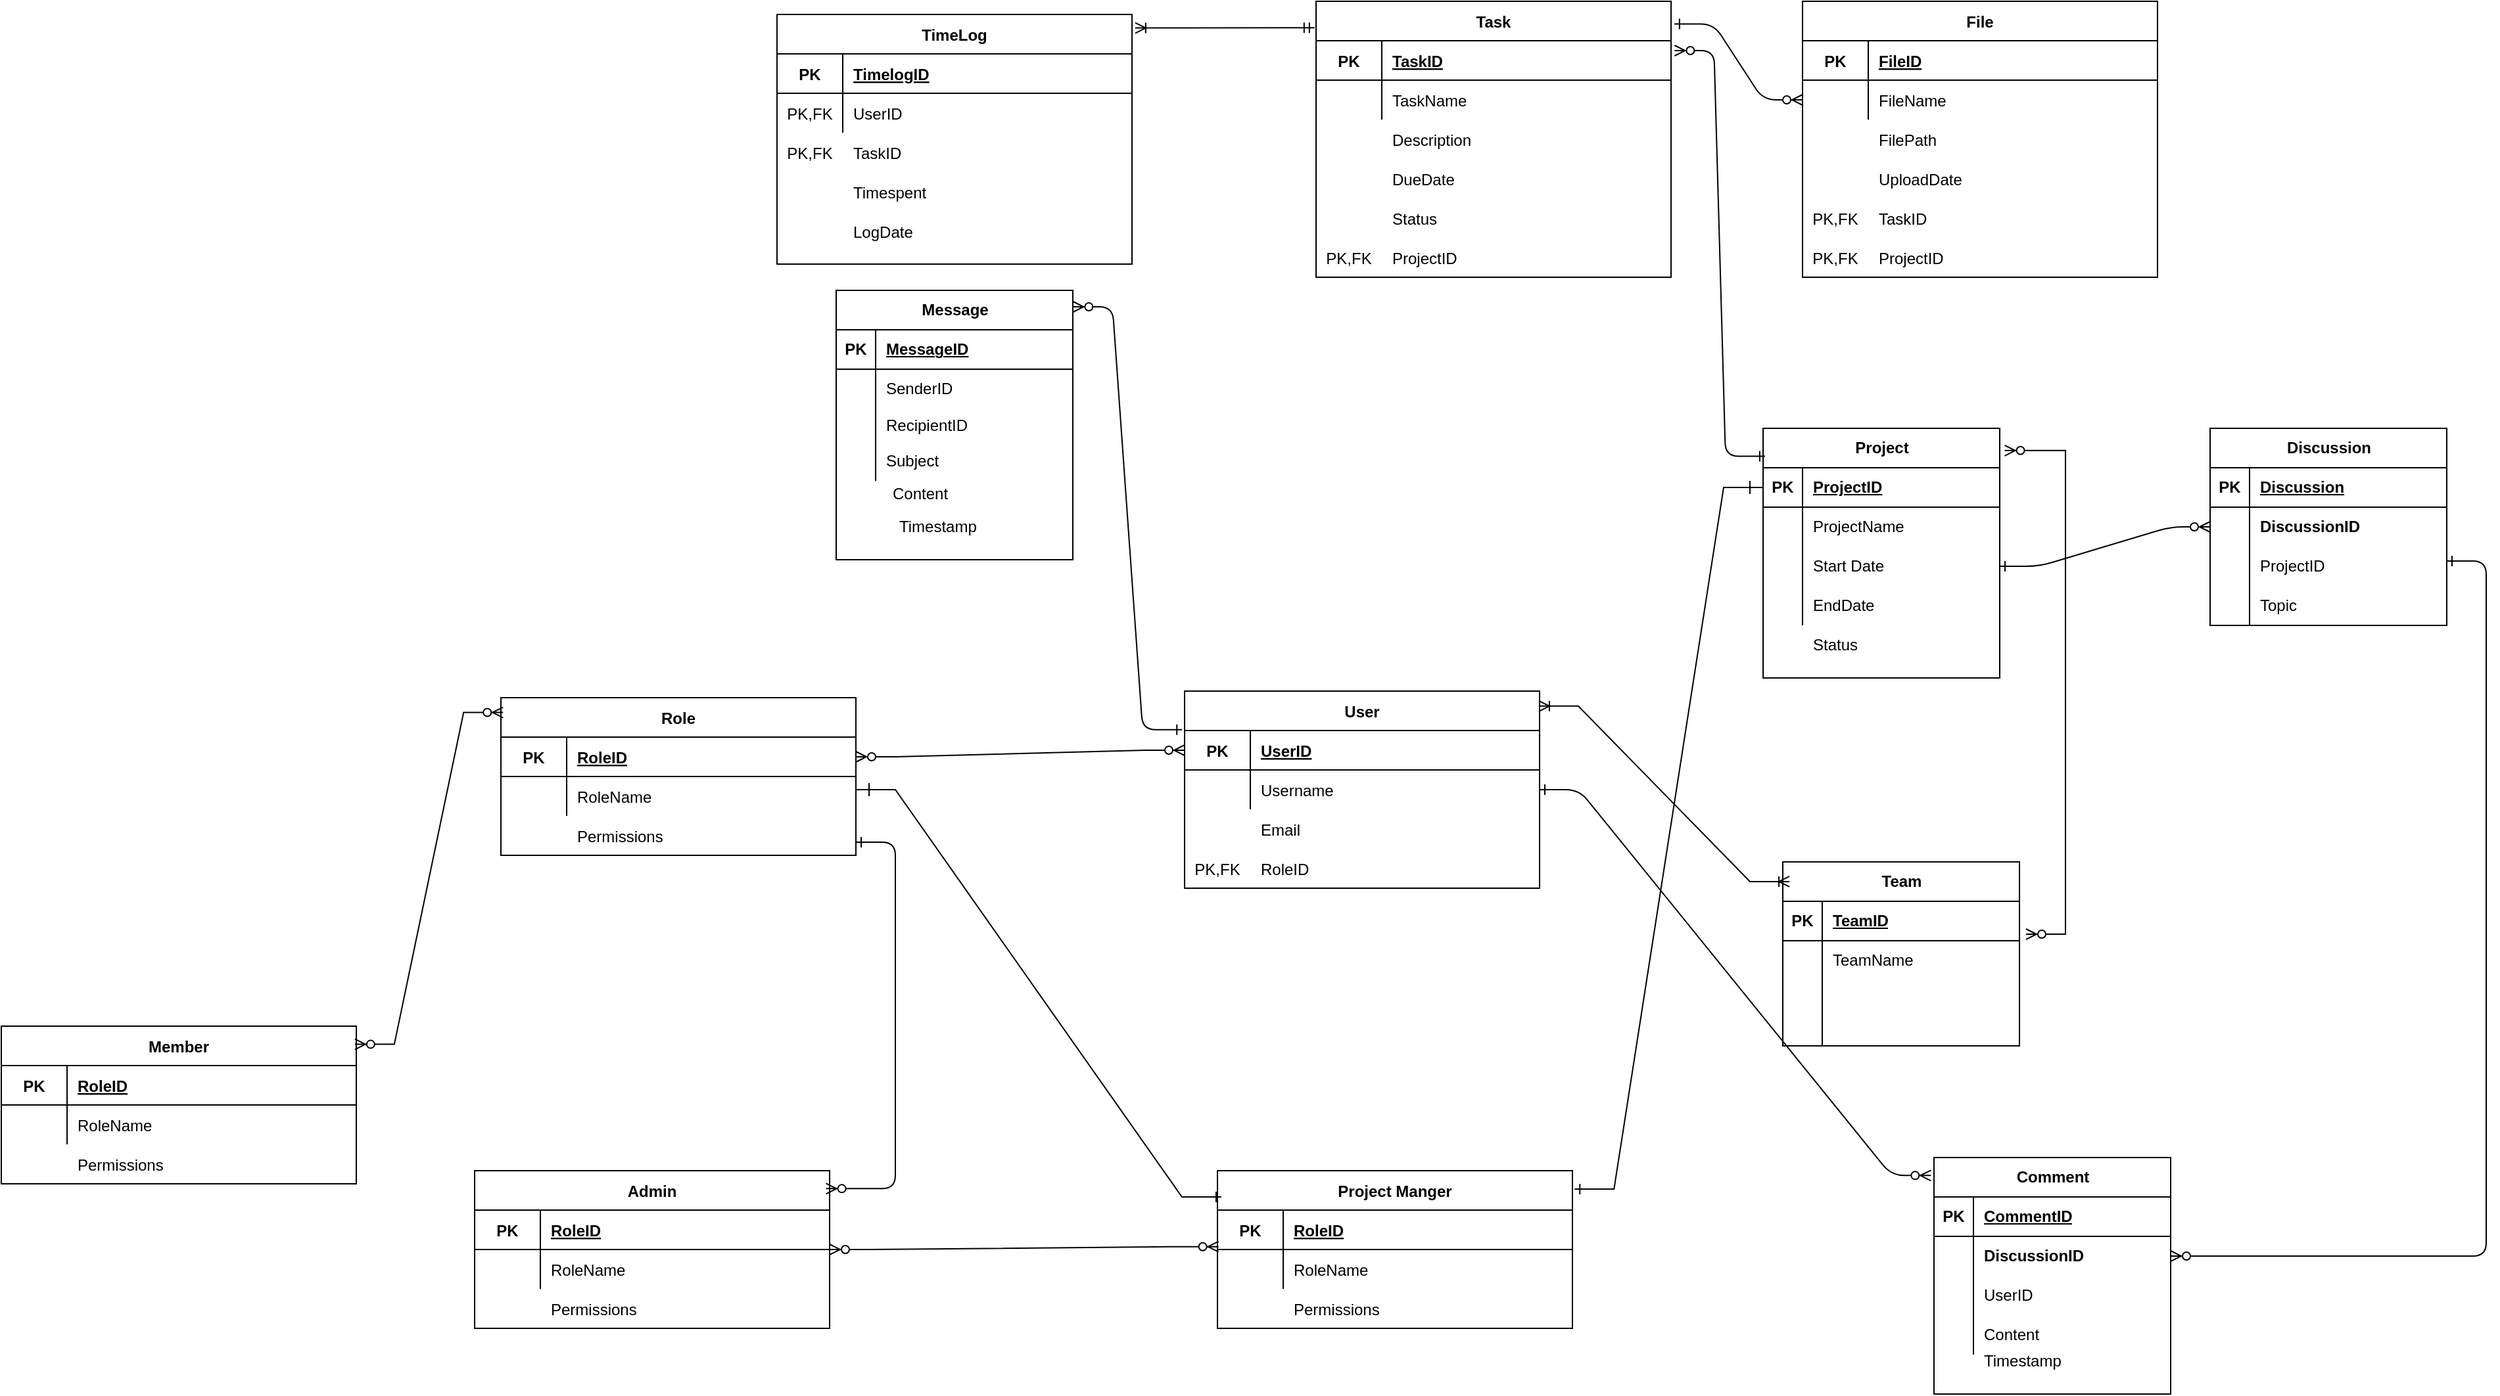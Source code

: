 <mxfile version="24.7.8">
  <diagram id="R2lEEEUBdFMjLlhIrx00" name="Page-1">
    <mxGraphModel dx="3168" dy="1393" grid="1" gridSize="10" guides="1" tooltips="1" connect="1" arrows="1" fold="1" page="1" pageScale="1" pageWidth="850" pageHeight="1100" math="0" shadow="0" extFonts="Permanent Marker^https://fonts.googleapis.com/css?family=Permanent+Marker">
      <root>
        <mxCell id="0" />
        <mxCell id="1" parent="0" />
        <mxCell id="C-vyLk0tnHw3VtMMgP7b-12" value="" style="edgeStyle=entityRelationEdgeStyle;endArrow=ERzeroToMany;startArrow=ERone;endFill=1;startFill=0;exitX=1.009;exitY=0.082;exitDx=0;exitDy=0;exitPerimeter=0;entryX=0;entryY=0.5;entryDx=0;entryDy=0;" parent="1" source="DZByLzy5KH8xNCE8b5nY-101" target="DZByLzy5KH8xNCE8b5nY-124" edge="1">
          <mxGeometry width="100" height="100" relative="1" as="geometry">
            <mxPoint x="660" y="75" as="sourcePoint" />
            <mxPoint x="760" y="105" as="targetPoint" />
          </mxGeometry>
        </mxCell>
        <mxCell id="C-vyLk0tnHw3VtMMgP7b-23" value="TimeLog" style="shape=table;startSize=30;container=1;collapsible=1;childLayout=tableLayout;fixedRows=1;rowLines=0;fontStyle=1;align=center;resizeLast=1;" parent="1" vertex="1">
          <mxGeometry y="30" width="270" height="190" as="geometry" />
        </mxCell>
        <mxCell id="C-vyLk0tnHw3VtMMgP7b-24" value="" style="shape=partialRectangle;collapsible=0;dropTarget=0;pointerEvents=0;fillColor=none;points=[[0,0.5],[1,0.5]];portConstraint=eastwest;top=0;left=0;right=0;bottom=1;" parent="C-vyLk0tnHw3VtMMgP7b-23" vertex="1">
          <mxGeometry y="30" width="270" height="30" as="geometry" />
        </mxCell>
        <mxCell id="C-vyLk0tnHw3VtMMgP7b-25" value="PK" style="shape=partialRectangle;overflow=hidden;connectable=0;fillColor=none;top=0;left=0;bottom=0;right=0;fontStyle=1;" parent="C-vyLk0tnHw3VtMMgP7b-24" vertex="1">
          <mxGeometry width="50" height="30" as="geometry">
            <mxRectangle width="50" height="30" as="alternateBounds" />
          </mxGeometry>
        </mxCell>
        <mxCell id="C-vyLk0tnHw3VtMMgP7b-26" value="TimelogID" style="shape=partialRectangle;overflow=hidden;connectable=0;fillColor=none;top=0;left=0;bottom=0;right=0;align=left;spacingLeft=6;fontStyle=5;" parent="C-vyLk0tnHw3VtMMgP7b-24" vertex="1">
          <mxGeometry x="50" width="220" height="30" as="geometry">
            <mxRectangle width="220" height="30" as="alternateBounds" />
          </mxGeometry>
        </mxCell>
        <mxCell id="C-vyLk0tnHw3VtMMgP7b-27" value="" style="shape=partialRectangle;collapsible=0;dropTarget=0;pointerEvents=0;fillColor=none;points=[[0,0.5],[1,0.5]];portConstraint=eastwest;top=0;left=0;right=0;bottom=0;" parent="C-vyLk0tnHw3VtMMgP7b-23" vertex="1">
          <mxGeometry y="60" width="270" height="30" as="geometry" />
        </mxCell>
        <mxCell id="C-vyLk0tnHw3VtMMgP7b-28" value="PK,FK" style="shape=partialRectangle;overflow=hidden;connectable=0;fillColor=none;top=0;left=0;bottom=0;right=0;" parent="C-vyLk0tnHw3VtMMgP7b-27" vertex="1">
          <mxGeometry width="50" height="30" as="geometry">
            <mxRectangle width="50" height="30" as="alternateBounds" />
          </mxGeometry>
        </mxCell>
        <mxCell id="C-vyLk0tnHw3VtMMgP7b-29" value="UserID" style="shape=partialRectangle;overflow=hidden;connectable=0;fillColor=none;top=0;left=0;bottom=0;right=0;align=left;spacingLeft=6;" parent="C-vyLk0tnHw3VtMMgP7b-27" vertex="1">
          <mxGeometry x="50" width="220" height="30" as="geometry">
            <mxRectangle width="220" height="30" as="alternateBounds" />
          </mxGeometry>
        </mxCell>
        <mxCell id="DZByLzy5KH8xNCE8b5nY-29" value="Project" style="shape=table;startSize=30;container=1;collapsible=1;childLayout=tableLayout;fixedRows=1;rowLines=0;fontStyle=1;align=center;resizeLast=1;html=1;" vertex="1" parent="1">
          <mxGeometry x="750" y="345" width="180" height="190" as="geometry" />
        </mxCell>
        <mxCell id="DZByLzy5KH8xNCE8b5nY-30" value="" style="shape=tableRow;horizontal=0;startSize=0;swimlaneHead=0;swimlaneBody=0;fillColor=none;collapsible=0;dropTarget=0;points=[[0,0.5],[1,0.5]];portConstraint=eastwest;top=0;left=0;right=0;bottom=1;" vertex="1" parent="DZByLzy5KH8xNCE8b5nY-29">
          <mxGeometry y="30" width="180" height="30" as="geometry" />
        </mxCell>
        <mxCell id="DZByLzy5KH8xNCE8b5nY-31" value="PK" style="shape=partialRectangle;connectable=0;fillColor=none;top=0;left=0;bottom=0;right=0;fontStyle=1;overflow=hidden;whiteSpace=wrap;html=1;" vertex="1" parent="DZByLzy5KH8xNCE8b5nY-30">
          <mxGeometry width="30" height="30" as="geometry">
            <mxRectangle width="30" height="30" as="alternateBounds" />
          </mxGeometry>
        </mxCell>
        <mxCell id="DZByLzy5KH8xNCE8b5nY-32" value="ProjectID" style="shape=partialRectangle;connectable=0;fillColor=none;top=0;left=0;bottom=0;right=0;align=left;spacingLeft=6;fontStyle=5;overflow=hidden;whiteSpace=wrap;html=1;" vertex="1" parent="DZByLzy5KH8xNCE8b5nY-30">
          <mxGeometry x="30" width="150" height="30" as="geometry">
            <mxRectangle width="150" height="30" as="alternateBounds" />
          </mxGeometry>
        </mxCell>
        <mxCell id="DZByLzy5KH8xNCE8b5nY-33" value="" style="shape=tableRow;horizontal=0;startSize=0;swimlaneHead=0;swimlaneBody=0;fillColor=none;collapsible=0;dropTarget=0;points=[[0,0.5],[1,0.5]];portConstraint=eastwest;top=0;left=0;right=0;bottom=0;" vertex="1" parent="DZByLzy5KH8xNCE8b5nY-29">
          <mxGeometry y="60" width="180" height="30" as="geometry" />
        </mxCell>
        <mxCell id="DZByLzy5KH8xNCE8b5nY-34" value="" style="shape=partialRectangle;connectable=0;fillColor=none;top=0;left=0;bottom=0;right=0;editable=1;overflow=hidden;whiteSpace=wrap;html=1;" vertex="1" parent="DZByLzy5KH8xNCE8b5nY-33">
          <mxGeometry width="30" height="30" as="geometry">
            <mxRectangle width="30" height="30" as="alternateBounds" />
          </mxGeometry>
        </mxCell>
        <mxCell id="DZByLzy5KH8xNCE8b5nY-35" value="ProjectName" style="shape=partialRectangle;connectable=0;fillColor=none;top=0;left=0;bottom=0;right=0;align=left;spacingLeft=6;overflow=hidden;whiteSpace=wrap;html=1;" vertex="1" parent="DZByLzy5KH8xNCE8b5nY-33">
          <mxGeometry x="30" width="150" height="30" as="geometry">
            <mxRectangle width="150" height="30" as="alternateBounds" />
          </mxGeometry>
        </mxCell>
        <mxCell id="DZByLzy5KH8xNCE8b5nY-36" value="" style="shape=tableRow;horizontal=0;startSize=0;swimlaneHead=0;swimlaneBody=0;fillColor=none;collapsible=0;dropTarget=0;points=[[0,0.5],[1,0.5]];portConstraint=eastwest;top=0;left=0;right=0;bottom=0;" vertex="1" parent="DZByLzy5KH8xNCE8b5nY-29">
          <mxGeometry y="90" width="180" height="30" as="geometry" />
        </mxCell>
        <mxCell id="DZByLzy5KH8xNCE8b5nY-37" value="" style="shape=partialRectangle;connectable=0;fillColor=none;top=0;left=0;bottom=0;right=0;editable=1;overflow=hidden;whiteSpace=wrap;html=1;" vertex="1" parent="DZByLzy5KH8xNCE8b5nY-36">
          <mxGeometry width="30" height="30" as="geometry">
            <mxRectangle width="30" height="30" as="alternateBounds" />
          </mxGeometry>
        </mxCell>
        <mxCell id="DZByLzy5KH8xNCE8b5nY-38" value="Start Date" style="shape=partialRectangle;connectable=0;fillColor=none;top=0;left=0;bottom=0;right=0;align=left;spacingLeft=6;overflow=hidden;whiteSpace=wrap;html=1;" vertex="1" parent="DZByLzy5KH8xNCE8b5nY-36">
          <mxGeometry x="30" width="150" height="30" as="geometry">
            <mxRectangle width="150" height="30" as="alternateBounds" />
          </mxGeometry>
        </mxCell>
        <mxCell id="DZByLzy5KH8xNCE8b5nY-39" value="" style="shape=tableRow;horizontal=0;startSize=0;swimlaneHead=0;swimlaneBody=0;fillColor=none;collapsible=0;dropTarget=0;points=[[0,0.5],[1,0.5]];portConstraint=eastwest;top=0;left=0;right=0;bottom=0;" vertex="1" parent="DZByLzy5KH8xNCE8b5nY-29">
          <mxGeometry y="120" width="180" height="30" as="geometry" />
        </mxCell>
        <mxCell id="DZByLzy5KH8xNCE8b5nY-40" value="" style="shape=partialRectangle;connectable=0;fillColor=none;top=0;left=0;bottom=0;right=0;editable=1;overflow=hidden;whiteSpace=wrap;html=1;" vertex="1" parent="DZByLzy5KH8xNCE8b5nY-39">
          <mxGeometry width="30" height="30" as="geometry">
            <mxRectangle width="30" height="30" as="alternateBounds" />
          </mxGeometry>
        </mxCell>
        <mxCell id="DZByLzy5KH8xNCE8b5nY-41" value="EndDate" style="shape=partialRectangle;connectable=0;fillColor=none;top=0;left=0;bottom=0;right=0;align=left;spacingLeft=6;overflow=hidden;whiteSpace=wrap;html=1;" vertex="1" parent="DZByLzy5KH8xNCE8b5nY-39">
          <mxGeometry x="30" width="150" height="30" as="geometry">
            <mxRectangle width="150" height="30" as="alternateBounds" />
          </mxGeometry>
        </mxCell>
        <mxCell id="DZByLzy5KH8xNCE8b5nY-42" value="Discussion" style="shape=table;startSize=30;container=1;collapsible=1;childLayout=tableLayout;fixedRows=1;rowLines=0;fontStyle=1;align=center;resizeLast=1;html=1;" vertex="1" parent="1">
          <mxGeometry x="1090" y="345" width="180" height="150" as="geometry" />
        </mxCell>
        <mxCell id="DZByLzy5KH8xNCE8b5nY-43" value="" style="shape=tableRow;horizontal=0;startSize=0;swimlaneHead=0;swimlaneBody=0;fillColor=none;collapsible=0;dropTarget=0;points=[[0,0.5],[1,0.5]];portConstraint=eastwest;top=0;left=0;right=0;bottom=1;" vertex="1" parent="DZByLzy5KH8xNCE8b5nY-42">
          <mxGeometry y="30" width="180" height="30" as="geometry" />
        </mxCell>
        <mxCell id="DZByLzy5KH8xNCE8b5nY-44" value="PK" style="shape=partialRectangle;connectable=0;fillColor=none;top=0;left=0;bottom=0;right=0;fontStyle=1;overflow=hidden;whiteSpace=wrap;html=1;" vertex="1" parent="DZByLzy5KH8xNCE8b5nY-43">
          <mxGeometry width="30" height="30" as="geometry">
            <mxRectangle width="30" height="30" as="alternateBounds" />
          </mxGeometry>
        </mxCell>
        <mxCell id="DZByLzy5KH8xNCE8b5nY-45" value="&lt;span style=&quot;text-align: center; text-wrap: nowrap;&quot;&gt;Discussion&lt;/span&gt;" style="shape=partialRectangle;connectable=0;fillColor=none;top=0;left=0;bottom=0;right=0;align=left;spacingLeft=6;fontStyle=5;overflow=hidden;whiteSpace=wrap;html=1;" vertex="1" parent="DZByLzy5KH8xNCE8b5nY-43">
          <mxGeometry x="30" width="150" height="30" as="geometry">
            <mxRectangle width="150" height="30" as="alternateBounds" />
          </mxGeometry>
        </mxCell>
        <mxCell id="DZByLzy5KH8xNCE8b5nY-46" value="" style="shape=tableRow;horizontal=0;startSize=0;swimlaneHead=0;swimlaneBody=0;fillColor=none;collapsible=0;dropTarget=0;points=[[0,0.5],[1,0.5]];portConstraint=eastwest;top=0;left=0;right=0;bottom=0;" vertex="1" parent="DZByLzy5KH8xNCE8b5nY-42">
          <mxGeometry y="60" width="180" height="30" as="geometry" />
        </mxCell>
        <mxCell id="DZByLzy5KH8xNCE8b5nY-47" value="" style="shape=partialRectangle;connectable=0;fillColor=none;top=0;left=0;bottom=0;right=0;editable=1;overflow=hidden;whiteSpace=wrap;html=1;" vertex="1" parent="DZByLzy5KH8xNCE8b5nY-46">
          <mxGeometry width="30" height="30" as="geometry">
            <mxRectangle width="30" height="30" as="alternateBounds" />
          </mxGeometry>
        </mxCell>
        <mxCell id="DZByLzy5KH8xNCE8b5nY-48" value="&lt;span style=&quot;font-weight: 700; text-align: center; text-wrap: nowrap;&quot;&gt;DiscussionID&lt;/span&gt;" style="shape=partialRectangle;connectable=0;fillColor=none;top=0;left=0;bottom=0;right=0;align=left;spacingLeft=6;overflow=hidden;whiteSpace=wrap;html=1;" vertex="1" parent="DZByLzy5KH8xNCE8b5nY-46">
          <mxGeometry x="30" width="150" height="30" as="geometry">
            <mxRectangle width="150" height="30" as="alternateBounds" />
          </mxGeometry>
        </mxCell>
        <mxCell id="DZByLzy5KH8xNCE8b5nY-49" value="" style="shape=tableRow;horizontal=0;startSize=0;swimlaneHead=0;swimlaneBody=0;fillColor=none;collapsible=0;dropTarget=0;points=[[0,0.5],[1,0.5]];portConstraint=eastwest;top=0;left=0;right=0;bottom=0;" vertex="1" parent="DZByLzy5KH8xNCE8b5nY-42">
          <mxGeometry y="90" width="180" height="30" as="geometry" />
        </mxCell>
        <mxCell id="DZByLzy5KH8xNCE8b5nY-50" value="" style="shape=partialRectangle;connectable=0;fillColor=none;top=0;left=0;bottom=0;right=0;editable=1;overflow=hidden;whiteSpace=wrap;html=1;" vertex="1" parent="DZByLzy5KH8xNCE8b5nY-49">
          <mxGeometry width="30" height="30" as="geometry">
            <mxRectangle width="30" height="30" as="alternateBounds" />
          </mxGeometry>
        </mxCell>
        <mxCell id="DZByLzy5KH8xNCE8b5nY-51" value="ProjectID" style="shape=partialRectangle;connectable=0;fillColor=none;top=0;left=0;bottom=0;right=0;align=left;spacingLeft=6;overflow=hidden;whiteSpace=wrap;html=1;" vertex="1" parent="DZByLzy5KH8xNCE8b5nY-49">
          <mxGeometry x="30" width="150" height="30" as="geometry">
            <mxRectangle width="150" height="30" as="alternateBounds" />
          </mxGeometry>
        </mxCell>
        <mxCell id="DZByLzy5KH8xNCE8b5nY-52" value="" style="shape=tableRow;horizontal=0;startSize=0;swimlaneHead=0;swimlaneBody=0;fillColor=none;collapsible=0;dropTarget=0;points=[[0,0.5],[1,0.5]];portConstraint=eastwest;top=0;left=0;right=0;bottom=0;" vertex="1" parent="DZByLzy5KH8xNCE8b5nY-42">
          <mxGeometry y="120" width="180" height="30" as="geometry" />
        </mxCell>
        <mxCell id="DZByLzy5KH8xNCE8b5nY-53" value="" style="shape=partialRectangle;connectable=0;fillColor=none;top=0;left=0;bottom=0;right=0;editable=1;overflow=hidden;whiteSpace=wrap;html=1;" vertex="1" parent="DZByLzy5KH8xNCE8b5nY-52">
          <mxGeometry width="30" height="30" as="geometry">
            <mxRectangle width="30" height="30" as="alternateBounds" />
          </mxGeometry>
        </mxCell>
        <mxCell id="DZByLzy5KH8xNCE8b5nY-54" value="Topic" style="shape=partialRectangle;connectable=0;fillColor=none;top=0;left=0;bottom=0;right=0;align=left;spacingLeft=6;overflow=hidden;whiteSpace=wrap;html=1;" vertex="1" parent="DZByLzy5KH8xNCE8b5nY-52">
          <mxGeometry x="30" width="150" height="30" as="geometry">
            <mxRectangle width="150" height="30" as="alternateBounds" />
          </mxGeometry>
        </mxCell>
        <mxCell id="DZByLzy5KH8xNCE8b5nY-55" value="Comment" style="shape=table;startSize=30;container=1;collapsible=1;childLayout=tableLayout;fixedRows=1;rowLines=0;fontStyle=1;align=center;resizeLast=1;html=1;" vertex="1" parent="1">
          <mxGeometry x="880" y="900" width="180" height="180" as="geometry" />
        </mxCell>
        <mxCell id="DZByLzy5KH8xNCE8b5nY-56" value="" style="shape=tableRow;horizontal=0;startSize=0;swimlaneHead=0;swimlaneBody=0;fillColor=none;collapsible=0;dropTarget=0;points=[[0,0.5],[1,0.5]];portConstraint=eastwest;top=0;left=0;right=0;bottom=1;" vertex="1" parent="DZByLzy5KH8xNCE8b5nY-55">
          <mxGeometry y="30" width="180" height="30" as="geometry" />
        </mxCell>
        <mxCell id="DZByLzy5KH8xNCE8b5nY-57" value="PK" style="shape=partialRectangle;connectable=0;fillColor=none;top=0;left=0;bottom=0;right=0;fontStyle=1;overflow=hidden;whiteSpace=wrap;html=1;" vertex="1" parent="DZByLzy5KH8xNCE8b5nY-56">
          <mxGeometry width="30" height="30" as="geometry">
            <mxRectangle width="30" height="30" as="alternateBounds" />
          </mxGeometry>
        </mxCell>
        <mxCell id="DZByLzy5KH8xNCE8b5nY-58" value="CommentID" style="shape=partialRectangle;connectable=0;fillColor=none;top=0;left=0;bottom=0;right=0;align=left;spacingLeft=6;fontStyle=5;overflow=hidden;whiteSpace=wrap;html=1;" vertex="1" parent="DZByLzy5KH8xNCE8b5nY-56">
          <mxGeometry x="30" width="150" height="30" as="geometry">
            <mxRectangle width="150" height="30" as="alternateBounds" />
          </mxGeometry>
        </mxCell>
        <mxCell id="DZByLzy5KH8xNCE8b5nY-59" value="" style="shape=tableRow;horizontal=0;startSize=0;swimlaneHead=0;swimlaneBody=0;fillColor=none;collapsible=0;dropTarget=0;points=[[0,0.5],[1,0.5]];portConstraint=eastwest;top=0;left=0;right=0;bottom=0;" vertex="1" parent="DZByLzy5KH8xNCE8b5nY-55">
          <mxGeometry y="60" width="180" height="30" as="geometry" />
        </mxCell>
        <mxCell id="DZByLzy5KH8xNCE8b5nY-60" value="" style="shape=partialRectangle;connectable=0;fillColor=none;top=0;left=0;bottom=0;right=0;editable=1;overflow=hidden;whiteSpace=wrap;html=1;" vertex="1" parent="DZByLzy5KH8xNCE8b5nY-59">
          <mxGeometry width="30" height="30" as="geometry">
            <mxRectangle width="30" height="30" as="alternateBounds" />
          </mxGeometry>
        </mxCell>
        <mxCell id="DZByLzy5KH8xNCE8b5nY-61" value="&lt;span style=&quot;font-weight: 700; text-align: center; text-wrap: nowrap;&quot;&gt;DiscussionID&lt;/span&gt;" style="shape=partialRectangle;connectable=0;fillColor=none;top=0;left=0;bottom=0;right=0;align=left;spacingLeft=6;overflow=hidden;whiteSpace=wrap;html=1;" vertex="1" parent="DZByLzy5KH8xNCE8b5nY-59">
          <mxGeometry x="30" width="150" height="30" as="geometry">
            <mxRectangle width="150" height="30" as="alternateBounds" />
          </mxGeometry>
        </mxCell>
        <mxCell id="DZByLzy5KH8xNCE8b5nY-62" value="" style="shape=tableRow;horizontal=0;startSize=0;swimlaneHead=0;swimlaneBody=0;fillColor=none;collapsible=0;dropTarget=0;points=[[0,0.5],[1,0.5]];portConstraint=eastwest;top=0;left=0;right=0;bottom=0;" vertex="1" parent="DZByLzy5KH8xNCE8b5nY-55">
          <mxGeometry y="90" width="180" height="30" as="geometry" />
        </mxCell>
        <mxCell id="DZByLzy5KH8xNCE8b5nY-63" value="" style="shape=partialRectangle;connectable=0;fillColor=none;top=0;left=0;bottom=0;right=0;editable=1;overflow=hidden;whiteSpace=wrap;html=1;" vertex="1" parent="DZByLzy5KH8xNCE8b5nY-62">
          <mxGeometry width="30" height="30" as="geometry">
            <mxRectangle width="30" height="30" as="alternateBounds" />
          </mxGeometry>
        </mxCell>
        <mxCell id="DZByLzy5KH8xNCE8b5nY-64" value="UserID" style="shape=partialRectangle;connectable=0;fillColor=none;top=0;left=0;bottom=0;right=0;align=left;spacingLeft=6;overflow=hidden;whiteSpace=wrap;html=1;" vertex="1" parent="DZByLzy5KH8xNCE8b5nY-62">
          <mxGeometry x="30" width="150" height="30" as="geometry">
            <mxRectangle width="150" height="30" as="alternateBounds" />
          </mxGeometry>
        </mxCell>
        <mxCell id="DZByLzy5KH8xNCE8b5nY-65" value="" style="shape=tableRow;horizontal=0;startSize=0;swimlaneHead=0;swimlaneBody=0;fillColor=none;collapsible=0;dropTarget=0;points=[[0,0.5],[1,0.5]];portConstraint=eastwest;top=0;left=0;right=0;bottom=0;" vertex="1" parent="DZByLzy5KH8xNCE8b5nY-55">
          <mxGeometry y="120" width="180" height="30" as="geometry" />
        </mxCell>
        <mxCell id="DZByLzy5KH8xNCE8b5nY-66" value="" style="shape=partialRectangle;connectable=0;fillColor=none;top=0;left=0;bottom=0;right=0;editable=1;overflow=hidden;whiteSpace=wrap;html=1;" vertex="1" parent="DZByLzy5KH8xNCE8b5nY-65">
          <mxGeometry width="30" height="30" as="geometry">
            <mxRectangle width="30" height="30" as="alternateBounds" />
          </mxGeometry>
        </mxCell>
        <mxCell id="DZByLzy5KH8xNCE8b5nY-67" value="Content" style="shape=partialRectangle;connectable=0;fillColor=none;top=0;left=0;bottom=0;right=0;align=left;spacingLeft=6;overflow=hidden;whiteSpace=wrap;html=1;" vertex="1" parent="DZByLzy5KH8xNCE8b5nY-65">
          <mxGeometry x="30" width="150" height="30" as="geometry">
            <mxRectangle width="150" height="30" as="alternateBounds" />
          </mxGeometry>
        </mxCell>
        <mxCell id="DZByLzy5KH8xNCE8b5nY-68" value="Message" style="shape=table;startSize=30;container=1;collapsible=1;childLayout=tableLayout;fixedRows=1;rowLines=0;fontStyle=1;align=center;resizeLast=1;html=1;" vertex="1" parent="1">
          <mxGeometry x="45" y="240" width="180" height="205" as="geometry" />
        </mxCell>
        <mxCell id="DZByLzy5KH8xNCE8b5nY-69" value="" style="shape=tableRow;horizontal=0;startSize=0;swimlaneHead=0;swimlaneBody=0;fillColor=none;collapsible=0;dropTarget=0;points=[[0,0.5],[1,0.5]];portConstraint=eastwest;top=0;left=0;right=0;bottom=1;" vertex="1" parent="DZByLzy5KH8xNCE8b5nY-68">
          <mxGeometry y="30" width="180" height="30" as="geometry" />
        </mxCell>
        <mxCell id="DZByLzy5KH8xNCE8b5nY-70" value="PK" style="shape=partialRectangle;connectable=0;fillColor=none;top=0;left=0;bottom=0;right=0;fontStyle=1;overflow=hidden;whiteSpace=wrap;html=1;" vertex="1" parent="DZByLzy5KH8xNCE8b5nY-69">
          <mxGeometry width="30" height="30" as="geometry">
            <mxRectangle width="30" height="30" as="alternateBounds" />
          </mxGeometry>
        </mxCell>
        <mxCell id="DZByLzy5KH8xNCE8b5nY-71" value="MessageID" style="shape=partialRectangle;connectable=0;fillColor=none;top=0;left=0;bottom=0;right=0;align=left;spacingLeft=6;fontStyle=5;overflow=hidden;whiteSpace=wrap;html=1;" vertex="1" parent="DZByLzy5KH8xNCE8b5nY-69">
          <mxGeometry x="30" width="150" height="30" as="geometry">
            <mxRectangle width="150" height="30" as="alternateBounds" />
          </mxGeometry>
        </mxCell>
        <mxCell id="DZByLzy5KH8xNCE8b5nY-72" value="" style="shape=tableRow;horizontal=0;startSize=0;swimlaneHead=0;swimlaneBody=0;fillColor=none;collapsible=0;dropTarget=0;points=[[0,0.5],[1,0.5]];portConstraint=eastwest;top=0;left=0;right=0;bottom=0;" vertex="1" parent="DZByLzy5KH8xNCE8b5nY-68">
          <mxGeometry y="60" width="180" height="30" as="geometry" />
        </mxCell>
        <mxCell id="DZByLzy5KH8xNCE8b5nY-73" value="" style="shape=partialRectangle;connectable=0;fillColor=none;top=0;left=0;bottom=0;right=0;editable=1;overflow=hidden;whiteSpace=wrap;html=1;" vertex="1" parent="DZByLzy5KH8xNCE8b5nY-72">
          <mxGeometry width="30" height="30" as="geometry">
            <mxRectangle width="30" height="30" as="alternateBounds" />
          </mxGeometry>
        </mxCell>
        <mxCell id="DZByLzy5KH8xNCE8b5nY-74" value="SenderID" style="shape=partialRectangle;connectable=0;fillColor=none;top=0;left=0;bottom=0;right=0;align=left;spacingLeft=6;overflow=hidden;whiteSpace=wrap;html=1;" vertex="1" parent="DZByLzy5KH8xNCE8b5nY-72">
          <mxGeometry x="30" width="150" height="30" as="geometry">
            <mxRectangle width="150" height="30" as="alternateBounds" />
          </mxGeometry>
        </mxCell>
        <mxCell id="DZByLzy5KH8xNCE8b5nY-75" value="" style="shape=tableRow;horizontal=0;startSize=0;swimlaneHead=0;swimlaneBody=0;fillColor=none;collapsible=0;dropTarget=0;points=[[0,0.5],[1,0.5]];portConstraint=eastwest;top=0;left=0;right=0;bottom=0;" vertex="1" parent="DZByLzy5KH8xNCE8b5nY-68">
          <mxGeometry y="90" width="180" height="25" as="geometry" />
        </mxCell>
        <mxCell id="DZByLzy5KH8xNCE8b5nY-76" value="" style="shape=partialRectangle;connectable=0;fillColor=none;top=0;left=0;bottom=0;right=0;editable=1;overflow=hidden;whiteSpace=wrap;html=1;" vertex="1" parent="DZByLzy5KH8xNCE8b5nY-75">
          <mxGeometry width="30" height="25" as="geometry">
            <mxRectangle width="30" height="25" as="alternateBounds" />
          </mxGeometry>
        </mxCell>
        <mxCell id="DZByLzy5KH8xNCE8b5nY-77" value="RecipientID" style="shape=partialRectangle;connectable=0;fillColor=none;top=0;left=0;bottom=0;right=0;align=left;spacingLeft=6;overflow=hidden;whiteSpace=wrap;html=1;" vertex="1" parent="DZByLzy5KH8xNCE8b5nY-75">
          <mxGeometry x="30" width="150" height="25" as="geometry">
            <mxRectangle width="150" height="25" as="alternateBounds" />
          </mxGeometry>
        </mxCell>
        <mxCell id="DZByLzy5KH8xNCE8b5nY-78" value="" style="shape=tableRow;horizontal=0;startSize=0;swimlaneHead=0;swimlaneBody=0;fillColor=none;collapsible=0;dropTarget=0;points=[[0,0.5],[1,0.5]];portConstraint=eastwest;top=0;left=0;right=0;bottom=0;" vertex="1" parent="DZByLzy5KH8xNCE8b5nY-68">
          <mxGeometry y="115" width="180" height="30" as="geometry" />
        </mxCell>
        <mxCell id="DZByLzy5KH8xNCE8b5nY-79" value="" style="shape=partialRectangle;connectable=0;fillColor=none;top=0;left=0;bottom=0;right=0;editable=1;overflow=hidden;whiteSpace=wrap;html=1;" vertex="1" parent="DZByLzy5KH8xNCE8b5nY-78">
          <mxGeometry width="30" height="30" as="geometry">
            <mxRectangle width="30" height="30" as="alternateBounds" />
          </mxGeometry>
        </mxCell>
        <mxCell id="DZByLzy5KH8xNCE8b5nY-80" value="Subject" style="shape=partialRectangle;connectable=0;fillColor=none;top=0;left=0;bottom=0;right=0;align=left;spacingLeft=6;overflow=hidden;whiteSpace=wrap;html=1;" vertex="1" parent="DZByLzy5KH8xNCE8b5nY-78">
          <mxGeometry x="30" width="150" height="30" as="geometry">
            <mxRectangle width="150" height="30" as="alternateBounds" />
          </mxGeometry>
        </mxCell>
        <mxCell id="DZByLzy5KH8xNCE8b5nY-81" value="Team" style="shape=table;startSize=30;container=1;collapsible=1;childLayout=tableLayout;fixedRows=1;rowLines=0;fontStyle=1;align=center;resizeLast=1;html=1;" vertex="1" parent="1">
          <mxGeometry x="765" y="675" width="180" height="140" as="geometry" />
        </mxCell>
        <mxCell id="DZByLzy5KH8xNCE8b5nY-82" value="" style="shape=tableRow;horizontal=0;startSize=0;swimlaneHead=0;swimlaneBody=0;fillColor=none;collapsible=0;dropTarget=0;points=[[0,0.5],[1,0.5]];portConstraint=eastwest;top=0;left=0;right=0;bottom=1;" vertex="1" parent="DZByLzy5KH8xNCE8b5nY-81">
          <mxGeometry y="30" width="180" height="30" as="geometry" />
        </mxCell>
        <mxCell id="DZByLzy5KH8xNCE8b5nY-83" value="PK" style="shape=partialRectangle;connectable=0;fillColor=none;top=0;left=0;bottom=0;right=0;fontStyle=1;overflow=hidden;whiteSpace=wrap;html=1;" vertex="1" parent="DZByLzy5KH8xNCE8b5nY-82">
          <mxGeometry width="30" height="30" as="geometry">
            <mxRectangle width="30" height="30" as="alternateBounds" />
          </mxGeometry>
        </mxCell>
        <mxCell id="DZByLzy5KH8xNCE8b5nY-84" value="TeamID" style="shape=partialRectangle;connectable=0;fillColor=none;top=0;left=0;bottom=0;right=0;align=left;spacingLeft=6;fontStyle=5;overflow=hidden;whiteSpace=wrap;html=1;" vertex="1" parent="DZByLzy5KH8xNCE8b5nY-82">
          <mxGeometry x="30" width="150" height="30" as="geometry">
            <mxRectangle width="150" height="30" as="alternateBounds" />
          </mxGeometry>
        </mxCell>
        <mxCell id="DZByLzy5KH8xNCE8b5nY-85" value="" style="shape=tableRow;horizontal=0;startSize=0;swimlaneHead=0;swimlaneBody=0;fillColor=none;collapsible=0;dropTarget=0;points=[[0,0.5],[1,0.5]];portConstraint=eastwest;top=0;left=0;right=0;bottom=0;" vertex="1" parent="DZByLzy5KH8xNCE8b5nY-81">
          <mxGeometry y="60" width="180" height="30" as="geometry" />
        </mxCell>
        <mxCell id="DZByLzy5KH8xNCE8b5nY-86" value="" style="shape=partialRectangle;connectable=0;fillColor=none;top=0;left=0;bottom=0;right=0;editable=1;overflow=hidden;whiteSpace=wrap;html=1;" vertex="1" parent="DZByLzy5KH8xNCE8b5nY-85">
          <mxGeometry width="30" height="30" as="geometry">
            <mxRectangle width="30" height="30" as="alternateBounds" />
          </mxGeometry>
        </mxCell>
        <mxCell id="DZByLzy5KH8xNCE8b5nY-87" value="TeamName" style="shape=partialRectangle;connectable=0;fillColor=none;top=0;left=0;bottom=0;right=0;align=left;spacingLeft=6;overflow=hidden;whiteSpace=wrap;html=1;" vertex="1" parent="DZByLzy5KH8xNCE8b5nY-85">
          <mxGeometry x="30" width="150" height="30" as="geometry">
            <mxRectangle width="150" height="30" as="alternateBounds" />
          </mxGeometry>
        </mxCell>
        <mxCell id="DZByLzy5KH8xNCE8b5nY-88" value="" style="shape=tableRow;horizontal=0;startSize=0;swimlaneHead=0;swimlaneBody=0;fillColor=none;collapsible=0;dropTarget=0;points=[[0,0.5],[1,0.5]];portConstraint=eastwest;top=0;left=0;right=0;bottom=0;" vertex="1" parent="DZByLzy5KH8xNCE8b5nY-81">
          <mxGeometry y="90" width="180" height="30" as="geometry" />
        </mxCell>
        <mxCell id="DZByLzy5KH8xNCE8b5nY-89" value="" style="shape=partialRectangle;connectable=0;fillColor=none;top=0;left=0;bottom=0;right=0;editable=1;overflow=hidden;whiteSpace=wrap;html=1;" vertex="1" parent="DZByLzy5KH8xNCE8b5nY-88">
          <mxGeometry width="30" height="30" as="geometry">
            <mxRectangle width="30" height="30" as="alternateBounds" />
          </mxGeometry>
        </mxCell>
        <mxCell id="DZByLzy5KH8xNCE8b5nY-90" value="" style="shape=partialRectangle;connectable=0;fillColor=none;top=0;left=0;bottom=0;right=0;align=left;spacingLeft=6;overflow=hidden;whiteSpace=wrap;html=1;" vertex="1" parent="DZByLzy5KH8xNCE8b5nY-88">
          <mxGeometry x="30" width="150" height="30" as="geometry">
            <mxRectangle width="150" height="30" as="alternateBounds" />
          </mxGeometry>
        </mxCell>
        <mxCell id="DZByLzy5KH8xNCE8b5nY-91" value="" style="shape=tableRow;horizontal=0;startSize=0;swimlaneHead=0;swimlaneBody=0;fillColor=none;collapsible=0;dropTarget=0;points=[[0,0.5],[1,0.5]];portConstraint=eastwest;top=0;left=0;right=0;bottom=0;" vertex="1" parent="DZByLzy5KH8xNCE8b5nY-81">
          <mxGeometry y="120" width="180" height="20" as="geometry" />
        </mxCell>
        <mxCell id="DZByLzy5KH8xNCE8b5nY-92" value="" style="shape=partialRectangle;connectable=0;fillColor=none;top=0;left=0;bottom=0;right=0;editable=1;overflow=hidden;whiteSpace=wrap;html=1;" vertex="1" parent="DZByLzy5KH8xNCE8b5nY-91">
          <mxGeometry width="30" height="20" as="geometry">
            <mxRectangle width="30" height="20" as="alternateBounds" />
          </mxGeometry>
        </mxCell>
        <mxCell id="DZByLzy5KH8xNCE8b5nY-93" value="" style="shape=partialRectangle;connectable=0;fillColor=none;top=0;left=0;bottom=0;right=0;align=left;spacingLeft=6;overflow=hidden;whiteSpace=wrap;html=1;" vertex="1" parent="DZByLzy5KH8xNCE8b5nY-91">
          <mxGeometry x="30" width="150" height="20" as="geometry">
            <mxRectangle width="150" height="20" as="alternateBounds" />
          </mxGeometry>
        </mxCell>
        <mxCell id="DZByLzy5KH8xNCE8b5nY-94" value="TaskID" style="shape=partialRectangle;overflow=hidden;connectable=0;fillColor=none;top=0;left=0;bottom=0;right=0;align=left;spacingLeft=6;" vertex="1" parent="1">
          <mxGeometry x="50" y="120" width="220" height="30" as="geometry">
            <mxRectangle width="220" height="30" as="alternateBounds" />
          </mxGeometry>
        </mxCell>
        <mxCell id="DZByLzy5KH8xNCE8b5nY-98" value="PK,FK" style="shape=partialRectangle;overflow=hidden;connectable=0;fillColor=none;top=0;left=0;bottom=0;right=0;" vertex="1" parent="1">
          <mxGeometry y="120" width="50" height="30" as="geometry">
            <mxRectangle width="50" height="30" as="alternateBounds" />
          </mxGeometry>
        </mxCell>
        <mxCell id="DZByLzy5KH8xNCE8b5nY-99" value="Timespent" style="shape=partialRectangle;overflow=hidden;connectable=0;fillColor=none;top=0;left=0;bottom=0;right=0;align=left;spacingLeft=6;" vertex="1" parent="1">
          <mxGeometry x="50" y="150" width="220" height="30" as="geometry">
            <mxRectangle width="220" height="30" as="alternateBounds" />
          </mxGeometry>
        </mxCell>
        <mxCell id="DZByLzy5KH8xNCE8b5nY-100" value="LogDate" style="shape=partialRectangle;overflow=hidden;connectable=0;fillColor=none;top=0;left=0;bottom=0;right=0;align=left;spacingLeft=6;" vertex="1" parent="1">
          <mxGeometry x="50" y="180" width="220" height="30" as="geometry">
            <mxRectangle width="220" height="30" as="alternateBounds" />
          </mxGeometry>
        </mxCell>
        <mxCell id="DZByLzy5KH8xNCE8b5nY-101" value="Task" style="shape=table;startSize=30;container=1;collapsible=1;childLayout=tableLayout;fixedRows=1;rowLines=0;fontStyle=1;align=center;resizeLast=1;" vertex="1" parent="1">
          <mxGeometry x="410" y="20" width="270" height="210" as="geometry" />
        </mxCell>
        <mxCell id="DZByLzy5KH8xNCE8b5nY-102" value="" style="shape=partialRectangle;collapsible=0;dropTarget=0;pointerEvents=0;fillColor=none;points=[[0,0.5],[1,0.5]];portConstraint=eastwest;top=0;left=0;right=0;bottom=1;" vertex="1" parent="DZByLzy5KH8xNCE8b5nY-101">
          <mxGeometry y="30" width="270" height="30" as="geometry" />
        </mxCell>
        <mxCell id="DZByLzy5KH8xNCE8b5nY-103" value="PK" style="shape=partialRectangle;overflow=hidden;connectable=0;fillColor=none;top=0;left=0;bottom=0;right=0;fontStyle=1;" vertex="1" parent="DZByLzy5KH8xNCE8b5nY-102">
          <mxGeometry width="50" height="30" as="geometry">
            <mxRectangle width="50" height="30" as="alternateBounds" />
          </mxGeometry>
        </mxCell>
        <mxCell id="DZByLzy5KH8xNCE8b5nY-104" value="TaskID" style="shape=partialRectangle;overflow=hidden;connectable=0;fillColor=none;top=0;left=0;bottom=0;right=0;align=left;spacingLeft=6;fontStyle=5;" vertex="1" parent="DZByLzy5KH8xNCE8b5nY-102">
          <mxGeometry x="50" width="220" height="30" as="geometry">
            <mxRectangle width="220" height="30" as="alternateBounds" />
          </mxGeometry>
        </mxCell>
        <mxCell id="DZByLzy5KH8xNCE8b5nY-105" value="" style="shape=partialRectangle;collapsible=0;dropTarget=0;pointerEvents=0;fillColor=none;points=[[0,0.5],[1,0.5]];portConstraint=eastwest;top=0;left=0;right=0;bottom=0;" vertex="1" parent="DZByLzy5KH8xNCE8b5nY-101">
          <mxGeometry y="60" width="270" height="30" as="geometry" />
        </mxCell>
        <mxCell id="DZByLzy5KH8xNCE8b5nY-106" value="" style="shape=partialRectangle;overflow=hidden;connectable=0;fillColor=none;top=0;left=0;bottom=0;right=0;" vertex="1" parent="DZByLzy5KH8xNCE8b5nY-105">
          <mxGeometry width="50" height="30" as="geometry">
            <mxRectangle width="50" height="30" as="alternateBounds" />
          </mxGeometry>
        </mxCell>
        <mxCell id="DZByLzy5KH8xNCE8b5nY-107" value="TaskName" style="shape=partialRectangle;overflow=hidden;connectable=0;fillColor=none;top=0;left=0;bottom=0;right=0;align=left;spacingLeft=6;" vertex="1" parent="DZByLzy5KH8xNCE8b5nY-105">
          <mxGeometry x="50" width="220" height="30" as="geometry">
            <mxRectangle width="220" height="30" as="alternateBounds" />
          </mxGeometry>
        </mxCell>
        <mxCell id="DZByLzy5KH8xNCE8b5nY-108" value="Description" style="shape=partialRectangle;overflow=hidden;connectable=0;fillColor=none;top=0;left=0;bottom=0;right=0;align=left;spacingLeft=6;" vertex="1" parent="1">
          <mxGeometry x="460" y="110" width="220" height="30" as="geometry">
            <mxRectangle width="220" height="30" as="alternateBounds" />
          </mxGeometry>
        </mxCell>
        <mxCell id="DZByLzy5KH8xNCE8b5nY-109" value="PK,FK" style="shape=partialRectangle;overflow=hidden;connectable=0;fillColor=none;top=0;left=0;bottom=0;right=0;" vertex="1" parent="1">
          <mxGeometry x="410" y="200" width="50" height="30" as="geometry">
            <mxRectangle width="50" height="30" as="alternateBounds" />
          </mxGeometry>
        </mxCell>
        <mxCell id="DZByLzy5KH8xNCE8b5nY-110" value="DueDate" style="shape=partialRectangle;overflow=hidden;connectable=0;fillColor=none;top=0;left=0;bottom=0;right=0;align=left;spacingLeft=6;" vertex="1" parent="1">
          <mxGeometry x="460" y="140" width="220" height="30" as="geometry">
            <mxRectangle width="220" height="30" as="alternateBounds" />
          </mxGeometry>
        </mxCell>
        <mxCell id="DZByLzy5KH8xNCE8b5nY-111" value="Status" style="shape=partialRectangle;overflow=hidden;connectable=0;fillColor=none;top=0;left=0;bottom=0;right=0;align=left;spacingLeft=6;" vertex="1" parent="1">
          <mxGeometry x="460" y="170" width="220" height="30" as="geometry">
            <mxRectangle width="220" height="30" as="alternateBounds" />
          </mxGeometry>
        </mxCell>
        <mxCell id="DZByLzy5KH8xNCE8b5nY-112" value="ProjectID" style="shape=partialRectangle;overflow=hidden;connectable=0;fillColor=none;top=0;left=0;bottom=0;right=0;align=left;spacingLeft=6;" vertex="1" parent="1">
          <mxGeometry x="460" y="200" width="220" height="30" as="geometry">
            <mxRectangle width="220" height="30" as="alternateBounds" />
          </mxGeometry>
        </mxCell>
        <mxCell id="DZByLzy5KH8xNCE8b5nY-120" value="File" style="shape=table;startSize=30;container=1;collapsible=1;childLayout=tableLayout;fixedRows=1;rowLines=0;fontStyle=1;align=center;resizeLast=1;" vertex="1" parent="1">
          <mxGeometry x="780" y="20" width="270" height="210" as="geometry" />
        </mxCell>
        <mxCell id="DZByLzy5KH8xNCE8b5nY-121" value="" style="shape=partialRectangle;collapsible=0;dropTarget=0;pointerEvents=0;fillColor=none;points=[[0,0.5],[1,0.5]];portConstraint=eastwest;top=0;left=0;right=0;bottom=1;" vertex="1" parent="DZByLzy5KH8xNCE8b5nY-120">
          <mxGeometry y="30" width="270" height="30" as="geometry" />
        </mxCell>
        <mxCell id="DZByLzy5KH8xNCE8b5nY-122" value="PK" style="shape=partialRectangle;overflow=hidden;connectable=0;fillColor=none;top=0;left=0;bottom=0;right=0;fontStyle=1;" vertex="1" parent="DZByLzy5KH8xNCE8b5nY-121">
          <mxGeometry width="50" height="30" as="geometry">
            <mxRectangle width="50" height="30" as="alternateBounds" />
          </mxGeometry>
        </mxCell>
        <mxCell id="DZByLzy5KH8xNCE8b5nY-123" value="FileID" style="shape=partialRectangle;overflow=hidden;connectable=0;fillColor=none;top=0;left=0;bottom=0;right=0;align=left;spacingLeft=6;fontStyle=5;" vertex="1" parent="DZByLzy5KH8xNCE8b5nY-121">
          <mxGeometry x="50" width="220" height="30" as="geometry">
            <mxRectangle width="220" height="30" as="alternateBounds" />
          </mxGeometry>
        </mxCell>
        <mxCell id="DZByLzy5KH8xNCE8b5nY-124" value="" style="shape=partialRectangle;collapsible=0;dropTarget=0;pointerEvents=0;fillColor=none;points=[[0,0.5],[1,0.5]];portConstraint=eastwest;top=0;left=0;right=0;bottom=0;" vertex="1" parent="DZByLzy5KH8xNCE8b5nY-120">
          <mxGeometry y="60" width="270" height="30" as="geometry" />
        </mxCell>
        <mxCell id="DZByLzy5KH8xNCE8b5nY-125" value="" style="shape=partialRectangle;overflow=hidden;connectable=0;fillColor=none;top=0;left=0;bottom=0;right=0;" vertex="1" parent="DZByLzy5KH8xNCE8b5nY-124">
          <mxGeometry width="50" height="30" as="geometry">
            <mxRectangle width="50" height="30" as="alternateBounds" />
          </mxGeometry>
        </mxCell>
        <mxCell id="DZByLzy5KH8xNCE8b5nY-126" value="FileName" style="shape=partialRectangle;overflow=hidden;connectable=0;fillColor=none;top=0;left=0;bottom=0;right=0;align=left;spacingLeft=6;" vertex="1" parent="DZByLzy5KH8xNCE8b5nY-124">
          <mxGeometry x="50" width="220" height="30" as="geometry">
            <mxRectangle width="220" height="30" as="alternateBounds" />
          </mxGeometry>
        </mxCell>
        <mxCell id="DZByLzy5KH8xNCE8b5nY-127" value="FilePath" style="shape=partialRectangle;overflow=hidden;connectable=0;fillColor=none;top=0;left=0;bottom=0;right=0;align=left;spacingLeft=6;" vertex="1" parent="1">
          <mxGeometry x="830" y="110" width="220" height="30" as="geometry">
            <mxRectangle width="220" height="30" as="alternateBounds" />
          </mxGeometry>
        </mxCell>
        <mxCell id="DZByLzy5KH8xNCE8b5nY-128" value="PK,FK" style="shape=partialRectangle;overflow=hidden;connectable=0;fillColor=none;top=0;left=0;bottom=0;right=0;" vertex="1" parent="1">
          <mxGeometry x="780" y="200" width="50" height="30" as="geometry">
            <mxRectangle width="50" height="30" as="alternateBounds" />
          </mxGeometry>
        </mxCell>
        <mxCell id="DZByLzy5KH8xNCE8b5nY-129" value="UploadDate" style="shape=partialRectangle;overflow=hidden;connectable=0;fillColor=none;top=0;left=0;bottom=0;right=0;align=left;spacingLeft=6;" vertex="1" parent="1">
          <mxGeometry x="830" y="140" width="220" height="30" as="geometry">
            <mxRectangle width="220" height="30" as="alternateBounds" />
          </mxGeometry>
        </mxCell>
        <mxCell id="DZByLzy5KH8xNCE8b5nY-130" value="TaskID" style="shape=partialRectangle;overflow=hidden;connectable=0;fillColor=none;top=0;left=0;bottom=0;right=0;align=left;spacingLeft=6;" vertex="1" parent="1">
          <mxGeometry x="830" y="170" width="220" height="30" as="geometry">
            <mxRectangle width="220" height="30" as="alternateBounds" />
          </mxGeometry>
        </mxCell>
        <mxCell id="DZByLzy5KH8xNCE8b5nY-131" value="ProjectID" style="shape=partialRectangle;overflow=hidden;connectable=0;fillColor=none;top=0;left=0;bottom=0;right=0;align=left;spacingLeft=6;" vertex="1" parent="1">
          <mxGeometry x="830" y="200" width="220" height="30" as="geometry">
            <mxRectangle width="220" height="30" as="alternateBounds" />
          </mxGeometry>
        </mxCell>
        <mxCell id="DZByLzy5KH8xNCE8b5nY-132" value="PK,FK" style="shape=partialRectangle;overflow=hidden;connectable=0;fillColor=none;top=0;left=0;bottom=0;right=0;" vertex="1" parent="1">
          <mxGeometry x="780" y="170" width="50" height="30" as="geometry">
            <mxRectangle width="50" height="30" as="alternateBounds" />
          </mxGeometry>
        </mxCell>
        <mxCell id="DZByLzy5KH8xNCE8b5nY-133" value="Role" style="shape=table;startSize=30;container=1;collapsible=1;childLayout=tableLayout;fixedRows=1;rowLines=0;fontStyle=1;align=center;resizeLast=1;" vertex="1" parent="1">
          <mxGeometry x="-210" y="550" width="270" height="120" as="geometry" />
        </mxCell>
        <mxCell id="DZByLzy5KH8xNCE8b5nY-134" value="" style="shape=partialRectangle;collapsible=0;dropTarget=0;pointerEvents=0;fillColor=none;points=[[0,0.5],[1,0.5]];portConstraint=eastwest;top=0;left=0;right=0;bottom=1;" vertex="1" parent="DZByLzy5KH8xNCE8b5nY-133">
          <mxGeometry y="30" width="270" height="30" as="geometry" />
        </mxCell>
        <mxCell id="DZByLzy5KH8xNCE8b5nY-135" value="PK" style="shape=partialRectangle;overflow=hidden;connectable=0;fillColor=none;top=0;left=0;bottom=0;right=0;fontStyle=1;" vertex="1" parent="DZByLzy5KH8xNCE8b5nY-134">
          <mxGeometry width="50" height="30" as="geometry">
            <mxRectangle width="50" height="30" as="alternateBounds" />
          </mxGeometry>
        </mxCell>
        <mxCell id="DZByLzy5KH8xNCE8b5nY-136" value="RoleID" style="shape=partialRectangle;overflow=hidden;connectable=0;fillColor=none;top=0;left=0;bottom=0;right=0;align=left;spacingLeft=6;fontStyle=5;" vertex="1" parent="DZByLzy5KH8xNCE8b5nY-134">
          <mxGeometry x="50" width="220" height="30" as="geometry">
            <mxRectangle width="220" height="30" as="alternateBounds" />
          </mxGeometry>
        </mxCell>
        <mxCell id="DZByLzy5KH8xNCE8b5nY-137" value="" style="shape=partialRectangle;collapsible=0;dropTarget=0;pointerEvents=0;fillColor=none;points=[[0,0.5],[1,0.5]];portConstraint=eastwest;top=0;left=0;right=0;bottom=0;" vertex="1" parent="DZByLzy5KH8xNCE8b5nY-133">
          <mxGeometry y="60" width="270" height="30" as="geometry" />
        </mxCell>
        <mxCell id="DZByLzy5KH8xNCE8b5nY-138" value="" style="shape=partialRectangle;overflow=hidden;connectable=0;fillColor=none;top=0;left=0;bottom=0;right=0;" vertex="1" parent="DZByLzy5KH8xNCE8b5nY-137">
          <mxGeometry width="50" height="30" as="geometry">
            <mxRectangle width="50" height="30" as="alternateBounds" />
          </mxGeometry>
        </mxCell>
        <mxCell id="DZByLzy5KH8xNCE8b5nY-139" value="" style="shape=partialRectangle;overflow=hidden;connectable=0;fillColor=none;top=0;left=0;bottom=0;right=0;align=left;spacingLeft=6;" vertex="1" parent="DZByLzy5KH8xNCE8b5nY-137">
          <mxGeometry x="50" width="220" height="30" as="geometry">
            <mxRectangle width="220" height="30" as="alternateBounds" />
          </mxGeometry>
        </mxCell>
        <mxCell id="DZByLzy5KH8xNCE8b5nY-140" value="RoleName" style="shape=partialRectangle;overflow=hidden;connectable=0;fillColor=none;top=0;left=0;bottom=0;right=0;align=left;spacingLeft=6;" vertex="1" parent="1">
          <mxGeometry x="-160" y="610" width="220" height="30" as="geometry">
            <mxRectangle width="220" height="30" as="alternateBounds" />
          </mxGeometry>
        </mxCell>
        <mxCell id="DZByLzy5KH8xNCE8b5nY-146" value="Permissions" style="shape=partialRectangle;overflow=hidden;connectable=0;fillColor=none;top=0;left=0;bottom=0;right=0;align=left;spacingLeft=6;" vertex="1" parent="1">
          <mxGeometry x="-160" y="640" width="220" height="30" as="geometry">
            <mxRectangle width="220" height="30" as="alternateBounds" />
          </mxGeometry>
        </mxCell>
        <mxCell id="DZByLzy5KH8xNCE8b5nY-154" value="User" style="shape=table;startSize=30;container=1;collapsible=1;childLayout=tableLayout;fixedRows=1;rowLines=0;fontStyle=1;align=center;resizeLast=1;" vertex="1" parent="1">
          <mxGeometry x="310" y="545" width="270" height="150" as="geometry" />
        </mxCell>
        <mxCell id="DZByLzy5KH8xNCE8b5nY-155" value="" style="shape=partialRectangle;collapsible=0;dropTarget=0;pointerEvents=0;fillColor=none;points=[[0,0.5],[1,0.5]];portConstraint=eastwest;top=0;left=0;right=0;bottom=1;" vertex="1" parent="DZByLzy5KH8xNCE8b5nY-154">
          <mxGeometry y="30" width="270" height="30" as="geometry" />
        </mxCell>
        <mxCell id="DZByLzy5KH8xNCE8b5nY-156" value="PK" style="shape=partialRectangle;overflow=hidden;connectable=0;fillColor=none;top=0;left=0;bottom=0;right=0;fontStyle=1;" vertex="1" parent="DZByLzy5KH8xNCE8b5nY-155">
          <mxGeometry width="50" height="30" as="geometry">
            <mxRectangle width="50" height="30" as="alternateBounds" />
          </mxGeometry>
        </mxCell>
        <mxCell id="DZByLzy5KH8xNCE8b5nY-157" value="UserID" style="shape=partialRectangle;overflow=hidden;connectable=0;fillColor=none;top=0;left=0;bottom=0;right=0;align=left;spacingLeft=6;fontStyle=5;" vertex="1" parent="DZByLzy5KH8xNCE8b5nY-155">
          <mxGeometry x="50" width="220" height="30" as="geometry">
            <mxRectangle width="220" height="30" as="alternateBounds" />
          </mxGeometry>
        </mxCell>
        <mxCell id="DZByLzy5KH8xNCE8b5nY-158" value="" style="shape=partialRectangle;collapsible=0;dropTarget=0;pointerEvents=0;fillColor=none;points=[[0,0.5],[1,0.5]];portConstraint=eastwest;top=0;left=0;right=0;bottom=0;" vertex="1" parent="DZByLzy5KH8xNCE8b5nY-154">
          <mxGeometry y="60" width="270" height="30" as="geometry" />
        </mxCell>
        <mxCell id="DZByLzy5KH8xNCE8b5nY-159" value="" style="shape=partialRectangle;overflow=hidden;connectable=0;fillColor=none;top=0;left=0;bottom=0;right=0;" vertex="1" parent="DZByLzy5KH8xNCE8b5nY-158">
          <mxGeometry width="50" height="30" as="geometry">
            <mxRectangle width="50" height="30" as="alternateBounds" />
          </mxGeometry>
        </mxCell>
        <mxCell id="DZByLzy5KH8xNCE8b5nY-160" value="Username" style="shape=partialRectangle;overflow=hidden;connectable=0;fillColor=none;top=0;left=0;bottom=0;right=0;align=left;spacingLeft=6;" vertex="1" parent="DZByLzy5KH8xNCE8b5nY-158">
          <mxGeometry x="50" width="220" height="30" as="geometry">
            <mxRectangle width="220" height="30" as="alternateBounds" />
          </mxGeometry>
        </mxCell>
        <mxCell id="DZByLzy5KH8xNCE8b5nY-161" value="Email" style="shape=partialRectangle;overflow=hidden;connectable=0;fillColor=none;top=0;left=0;bottom=0;right=0;align=left;spacingLeft=6;" vertex="1" parent="1">
          <mxGeometry x="360" y="635" width="220" height="30" as="geometry">
            <mxRectangle width="220" height="30" as="alternateBounds" />
          </mxGeometry>
        </mxCell>
        <mxCell id="DZByLzy5KH8xNCE8b5nY-163" value="RoleID" style="shape=partialRectangle;overflow=hidden;connectable=0;fillColor=none;top=0;left=0;bottom=0;right=0;align=left;spacingLeft=6;" vertex="1" parent="1">
          <mxGeometry x="360" y="665" width="220" height="30" as="geometry">
            <mxRectangle width="220" height="30" as="alternateBounds" />
          </mxGeometry>
        </mxCell>
        <mxCell id="DZByLzy5KH8xNCE8b5nY-166" value="PK,FK" style="shape=partialRectangle;overflow=hidden;connectable=0;fillColor=none;top=0;left=0;bottom=0;right=0;" vertex="1" parent="1">
          <mxGeometry x="310" y="665" width="50" height="30" as="geometry">
            <mxRectangle width="50" height="30" as="alternateBounds" />
          </mxGeometry>
        </mxCell>
        <mxCell id="DZByLzy5KH8xNCE8b5nY-167" value="Status" style="shape=partialRectangle;connectable=0;fillColor=none;top=0;left=0;bottom=0;right=0;align=left;spacingLeft=6;overflow=hidden;whiteSpace=wrap;html=1;" vertex="1" parent="1">
          <mxGeometry x="780" y="495" width="150" height="30" as="geometry">
            <mxRectangle width="150" height="30" as="alternateBounds" />
          </mxGeometry>
        </mxCell>
        <mxCell id="DZByLzy5KH8xNCE8b5nY-168" value="Timestamp" style="shape=partialRectangle;connectable=0;fillColor=none;top=0;left=0;bottom=0;right=0;align=left;spacingLeft=6;overflow=hidden;whiteSpace=wrap;html=1;" vertex="1" parent="1">
          <mxGeometry x="910" y="1040" width="150" height="30" as="geometry">
            <mxRectangle width="150" height="30" as="alternateBounds" />
          </mxGeometry>
        </mxCell>
        <mxCell id="DZByLzy5KH8xNCE8b5nY-169" value="Content" style="shape=partialRectangle;connectable=0;fillColor=none;top=0;left=0;bottom=0;right=0;align=left;spacingLeft=6;overflow=hidden;whiteSpace=wrap;html=1;" vertex="1" parent="1">
          <mxGeometry x="80" y="380" width="150" height="30" as="geometry">
            <mxRectangle width="150" height="30" as="alternateBounds" />
          </mxGeometry>
        </mxCell>
        <mxCell id="DZByLzy5KH8xNCE8b5nY-170" value="Timestamp" style="shape=partialRectangle;connectable=0;fillColor=none;top=0;left=0;bottom=0;right=0;align=left;spacingLeft=6;overflow=hidden;whiteSpace=wrap;html=1;" vertex="1" parent="1">
          <mxGeometry x="85" y="405" width="150" height="30" as="geometry">
            <mxRectangle width="150" height="30" as="alternateBounds" />
          </mxGeometry>
        </mxCell>
        <mxCell id="DZByLzy5KH8xNCE8b5nY-179" value="Admin" style="shape=table;startSize=30;container=1;collapsible=1;childLayout=tableLayout;fixedRows=1;rowLines=0;fontStyle=1;align=center;resizeLast=1;" vertex="1" parent="1">
          <mxGeometry x="-230" y="910" width="270" height="120" as="geometry" />
        </mxCell>
        <mxCell id="DZByLzy5KH8xNCE8b5nY-180" value="" style="shape=partialRectangle;collapsible=0;dropTarget=0;pointerEvents=0;fillColor=none;points=[[0,0.5],[1,0.5]];portConstraint=eastwest;top=0;left=0;right=0;bottom=1;" vertex="1" parent="DZByLzy5KH8xNCE8b5nY-179">
          <mxGeometry y="30" width="270" height="30" as="geometry" />
        </mxCell>
        <mxCell id="DZByLzy5KH8xNCE8b5nY-181" value="PK" style="shape=partialRectangle;overflow=hidden;connectable=0;fillColor=none;top=0;left=0;bottom=0;right=0;fontStyle=1;" vertex="1" parent="DZByLzy5KH8xNCE8b5nY-180">
          <mxGeometry width="50" height="30" as="geometry">
            <mxRectangle width="50" height="30" as="alternateBounds" />
          </mxGeometry>
        </mxCell>
        <mxCell id="DZByLzy5KH8xNCE8b5nY-182" value="RoleID" style="shape=partialRectangle;overflow=hidden;connectable=0;fillColor=none;top=0;left=0;bottom=0;right=0;align=left;spacingLeft=6;fontStyle=5;" vertex="1" parent="DZByLzy5KH8xNCE8b5nY-180">
          <mxGeometry x="50" width="220" height="30" as="geometry">
            <mxRectangle width="220" height="30" as="alternateBounds" />
          </mxGeometry>
        </mxCell>
        <mxCell id="DZByLzy5KH8xNCE8b5nY-183" value="" style="shape=partialRectangle;collapsible=0;dropTarget=0;pointerEvents=0;fillColor=none;points=[[0,0.5],[1,0.5]];portConstraint=eastwest;top=0;left=0;right=0;bottom=0;" vertex="1" parent="DZByLzy5KH8xNCE8b5nY-179">
          <mxGeometry y="60" width="270" height="30" as="geometry" />
        </mxCell>
        <mxCell id="DZByLzy5KH8xNCE8b5nY-184" value="" style="shape=partialRectangle;overflow=hidden;connectable=0;fillColor=none;top=0;left=0;bottom=0;right=0;" vertex="1" parent="DZByLzy5KH8xNCE8b5nY-183">
          <mxGeometry width="50" height="30" as="geometry">
            <mxRectangle width="50" height="30" as="alternateBounds" />
          </mxGeometry>
        </mxCell>
        <mxCell id="DZByLzy5KH8xNCE8b5nY-185" value="" style="shape=partialRectangle;overflow=hidden;connectable=0;fillColor=none;top=0;left=0;bottom=0;right=0;align=left;spacingLeft=6;" vertex="1" parent="DZByLzy5KH8xNCE8b5nY-183">
          <mxGeometry x="50" width="220" height="30" as="geometry">
            <mxRectangle width="220" height="30" as="alternateBounds" />
          </mxGeometry>
        </mxCell>
        <mxCell id="DZByLzy5KH8xNCE8b5nY-186" value="RoleName" style="shape=partialRectangle;overflow=hidden;connectable=0;fillColor=none;top=0;left=0;bottom=0;right=0;align=left;spacingLeft=6;" vertex="1" parent="1">
          <mxGeometry x="-180" y="970" width="220" height="30" as="geometry">
            <mxRectangle width="220" height="30" as="alternateBounds" />
          </mxGeometry>
        </mxCell>
        <mxCell id="DZByLzy5KH8xNCE8b5nY-187" value="Permissions" style="shape=partialRectangle;overflow=hidden;connectable=0;fillColor=none;top=0;left=0;bottom=0;right=0;align=left;spacingLeft=6;" vertex="1" parent="1">
          <mxGeometry x="-180" y="1000" width="220" height="30" as="geometry">
            <mxRectangle width="220" height="30" as="alternateBounds" />
          </mxGeometry>
        </mxCell>
        <mxCell id="DZByLzy5KH8xNCE8b5nY-188" value="Project Manger" style="shape=table;startSize=30;container=1;collapsible=1;childLayout=tableLayout;fixedRows=1;rowLines=0;fontStyle=1;align=center;resizeLast=1;" vertex="1" parent="1">
          <mxGeometry x="335" y="910" width="270" height="120" as="geometry" />
        </mxCell>
        <mxCell id="DZByLzy5KH8xNCE8b5nY-189" value="" style="shape=partialRectangle;collapsible=0;dropTarget=0;pointerEvents=0;fillColor=none;points=[[0,0.5],[1,0.5]];portConstraint=eastwest;top=0;left=0;right=0;bottom=1;" vertex="1" parent="DZByLzy5KH8xNCE8b5nY-188">
          <mxGeometry y="30" width="270" height="30" as="geometry" />
        </mxCell>
        <mxCell id="DZByLzy5KH8xNCE8b5nY-190" value="PK" style="shape=partialRectangle;overflow=hidden;connectable=0;fillColor=none;top=0;left=0;bottom=0;right=0;fontStyle=1;" vertex="1" parent="DZByLzy5KH8xNCE8b5nY-189">
          <mxGeometry width="50" height="30" as="geometry">
            <mxRectangle width="50" height="30" as="alternateBounds" />
          </mxGeometry>
        </mxCell>
        <mxCell id="DZByLzy5KH8xNCE8b5nY-191" value="RoleID" style="shape=partialRectangle;overflow=hidden;connectable=0;fillColor=none;top=0;left=0;bottom=0;right=0;align=left;spacingLeft=6;fontStyle=5;" vertex="1" parent="DZByLzy5KH8xNCE8b5nY-189">
          <mxGeometry x="50" width="220" height="30" as="geometry">
            <mxRectangle width="220" height="30" as="alternateBounds" />
          </mxGeometry>
        </mxCell>
        <mxCell id="DZByLzy5KH8xNCE8b5nY-192" value="" style="shape=partialRectangle;collapsible=0;dropTarget=0;pointerEvents=0;fillColor=none;points=[[0,0.5],[1,0.5]];portConstraint=eastwest;top=0;left=0;right=0;bottom=0;" vertex="1" parent="DZByLzy5KH8xNCE8b5nY-188">
          <mxGeometry y="60" width="270" height="30" as="geometry" />
        </mxCell>
        <mxCell id="DZByLzy5KH8xNCE8b5nY-193" value="" style="shape=partialRectangle;overflow=hidden;connectable=0;fillColor=none;top=0;left=0;bottom=0;right=0;" vertex="1" parent="DZByLzy5KH8xNCE8b5nY-192">
          <mxGeometry width="50" height="30" as="geometry">
            <mxRectangle width="50" height="30" as="alternateBounds" />
          </mxGeometry>
        </mxCell>
        <mxCell id="DZByLzy5KH8xNCE8b5nY-194" value="" style="shape=partialRectangle;overflow=hidden;connectable=0;fillColor=none;top=0;left=0;bottom=0;right=0;align=left;spacingLeft=6;" vertex="1" parent="DZByLzy5KH8xNCE8b5nY-192">
          <mxGeometry x="50" width="220" height="30" as="geometry">
            <mxRectangle width="220" height="30" as="alternateBounds" />
          </mxGeometry>
        </mxCell>
        <mxCell id="DZByLzy5KH8xNCE8b5nY-195" value="RoleName" style="shape=partialRectangle;overflow=hidden;connectable=0;fillColor=none;top=0;left=0;bottom=0;right=0;align=left;spacingLeft=6;" vertex="1" parent="1">
          <mxGeometry x="385" y="970" width="220" height="30" as="geometry">
            <mxRectangle width="220" height="30" as="alternateBounds" />
          </mxGeometry>
        </mxCell>
        <mxCell id="DZByLzy5KH8xNCE8b5nY-196" value="Permissions" style="shape=partialRectangle;overflow=hidden;connectable=0;fillColor=none;top=0;left=0;bottom=0;right=0;align=left;spacingLeft=6;" vertex="1" parent="1">
          <mxGeometry x="385" y="1000" width="220" height="30" as="geometry">
            <mxRectangle width="220" height="30" as="alternateBounds" />
          </mxGeometry>
        </mxCell>
        <mxCell id="DZByLzy5KH8xNCE8b5nY-197" value="Member" style="shape=table;startSize=30;container=1;collapsible=1;childLayout=tableLayout;fixedRows=1;rowLines=0;fontStyle=1;align=center;resizeLast=1;" vertex="1" parent="1">
          <mxGeometry x="-590" y="800" width="270" height="120" as="geometry" />
        </mxCell>
        <mxCell id="DZByLzy5KH8xNCE8b5nY-198" value="" style="shape=partialRectangle;collapsible=0;dropTarget=0;pointerEvents=0;fillColor=none;points=[[0,0.5],[1,0.5]];portConstraint=eastwest;top=0;left=0;right=0;bottom=1;" vertex="1" parent="DZByLzy5KH8xNCE8b5nY-197">
          <mxGeometry y="30" width="270" height="30" as="geometry" />
        </mxCell>
        <mxCell id="DZByLzy5KH8xNCE8b5nY-199" value="PK" style="shape=partialRectangle;overflow=hidden;connectable=0;fillColor=none;top=0;left=0;bottom=0;right=0;fontStyle=1;" vertex="1" parent="DZByLzy5KH8xNCE8b5nY-198">
          <mxGeometry width="50" height="30" as="geometry">
            <mxRectangle width="50" height="30" as="alternateBounds" />
          </mxGeometry>
        </mxCell>
        <mxCell id="DZByLzy5KH8xNCE8b5nY-200" value="RoleID" style="shape=partialRectangle;overflow=hidden;connectable=0;fillColor=none;top=0;left=0;bottom=0;right=0;align=left;spacingLeft=6;fontStyle=5;" vertex="1" parent="DZByLzy5KH8xNCE8b5nY-198">
          <mxGeometry x="50" width="220" height="30" as="geometry">
            <mxRectangle width="220" height="30" as="alternateBounds" />
          </mxGeometry>
        </mxCell>
        <mxCell id="DZByLzy5KH8xNCE8b5nY-201" value="" style="shape=partialRectangle;collapsible=0;dropTarget=0;pointerEvents=0;fillColor=none;points=[[0,0.5],[1,0.5]];portConstraint=eastwest;top=0;left=0;right=0;bottom=0;" vertex="1" parent="DZByLzy5KH8xNCE8b5nY-197">
          <mxGeometry y="60" width="270" height="30" as="geometry" />
        </mxCell>
        <mxCell id="DZByLzy5KH8xNCE8b5nY-202" value="" style="shape=partialRectangle;overflow=hidden;connectable=0;fillColor=none;top=0;left=0;bottom=0;right=0;" vertex="1" parent="DZByLzy5KH8xNCE8b5nY-201">
          <mxGeometry width="50" height="30" as="geometry">
            <mxRectangle width="50" height="30" as="alternateBounds" />
          </mxGeometry>
        </mxCell>
        <mxCell id="DZByLzy5KH8xNCE8b5nY-203" value="" style="shape=partialRectangle;overflow=hidden;connectable=0;fillColor=none;top=0;left=0;bottom=0;right=0;align=left;spacingLeft=6;" vertex="1" parent="DZByLzy5KH8xNCE8b5nY-201">
          <mxGeometry x="50" width="220" height="30" as="geometry">
            <mxRectangle width="220" height="30" as="alternateBounds" />
          </mxGeometry>
        </mxCell>
        <mxCell id="DZByLzy5KH8xNCE8b5nY-204" value="RoleName" style="shape=partialRectangle;overflow=hidden;connectable=0;fillColor=none;top=0;left=0;bottom=0;right=0;align=left;spacingLeft=6;" vertex="1" parent="1">
          <mxGeometry x="-540" y="860" width="220" height="30" as="geometry">
            <mxRectangle width="220" height="30" as="alternateBounds" />
          </mxGeometry>
        </mxCell>
        <mxCell id="DZByLzy5KH8xNCE8b5nY-205" value="Permissions" style="shape=partialRectangle;overflow=hidden;connectable=0;fillColor=none;top=0;left=0;bottom=0;right=0;align=left;spacingLeft=6;" vertex="1" parent="1">
          <mxGeometry x="-540" y="890" width="220" height="30" as="geometry">
            <mxRectangle width="220" height="30" as="alternateBounds" />
          </mxGeometry>
        </mxCell>
        <mxCell id="DZByLzy5KH8xNCE8b5nY-210" value="" style="edgeStyle=entityRelationEdgeStyle;fontSize=12;html=1;endArrow=ERzeroToMany;endFill=1;startArrow=ERzeroToMany;rounded=0;entryX=1.021;entryY=0.089;entryDx=0;entryDy=0;entryPerimeter=0;" edge="1" parent="1" target="DZByLzy5KH8xNCE8b5nY-29">
          <mxGeometry width="100" height="100" relative="1" as="geometry">
            <mxPoint x="950" y="730" as="sourcePoint" />
            <mxPoint x="1210" y="535" as="targetPoint" />
            <Array as="points">
              <mxPoint x="990" y="680" />
              <mxPoint x="1050" y="690" />
            </Array>
          </mxGeometry>
        </mxCell>
        <mxCell id="DZByLzy5KH8xNCE8b5nY-211" value="" style="edgeStyle=entityRelationEdgeStyle;endArrow=ERzeroToMany;startArrow=ERone;endFill=1;startFill=0;entryX=0;entryY=0.5;entryDx=0;entryDy=0;exitX=1;exitY=0.5;exitDx=0;exitDy=0;" edge="1" parent="1" source="DZByLzy5KH8xNCE8b5nY-36" target="DZByLzy5KH8xNCE8b5nY-46">
          <mxGeometry width="100" height="100" relative="1" as="geometry">
            <mxPoint x="1100" y="525" as="sourcePoint" />
            <mxPoint x="1346" y="839" as="targetPoint" />
            <Array as="points">
              <mxPoint x="1148" y="731" />
              <mxPoint x="1148" y="731" />
              <mxPoint x="1178" y="721" />
            </Array>
          </mxGeometry>
        </mxCell>
        <mxCell id="DZByLzy5KH8xNCE8b5nY-212" value="" style="edgeStyle=entityRelationEdgeStyle;endArrow=ERzeroToMany;startArrow=ERone;endFill=1;startFill=0;entryX=1;entryY=0.5;entryDx=0;entryDy=0;exitX=1.006;exitY=0.092;exitDx=0;exitDy=0;exitPerimeter=0;" edge="1" parent="1" target="DZByLzy5KH8xNCE8b5nY-59">
          <mxGeometry width="100" height="100" relative="1" as="geometry">
            <mxPoint x="1270" y="446" as="sourcePoint" />
            <mxPoint x="1516" y="760" as="targetPoint" />
            <Array as="points">
              <mxPoint x="1318" y="652" />
              <mxPoint x="1318" y="652" />
              <mxPoint x="1348" y="642" />
            </Array>
          </mxGeometry>
        </mxCell>
        <mxCell id="DZByLzy5KH8xNCE8b5nY-220" value="" style="edgeStyle=entityRelationEdgeStyle;endArrow=ERzeroToMany;startArrow=ERone;endFill=1;startFill=0;entryX=-0.013;entryY=0.076;entryDx=0;entryDy=0;entryPerimeter=0;" edge="1" parent="1" source="DZByLzy5KH8xNCE8b5nY-158" target="DZByLzy5KH8xNCE8b5nY-55">
          <mxGeometry width="100" height="100" relative="1" as="geometry">
            <mxPoint x="580" y="446" as="sourcePoint" />
            <mxPoint x="826" y="760" as="targetPoint" />
            <Array as="points">
              <mxPoint x="628" y="652" />
              <mxPoint x="628" y="652" />
              <mxPoint x="740" y="920" />
              <mxPoint x="658" y="642" />
            </Array>
          </mxGeometry>
        </mxCell>
        <mxCell id="DZByLzy5KH8xNCE8b5nY-221" value="" style="edgeStyle=entityRelationEdgeStyle;endArrow=ERzeroToMany;startArrow=ERone;endFill=1;startFill=0;entryX=1.001;entryY=0.061;entryDx=0;entryDy=0;exitX=-0.007;exitY=0.196;exitDx=0;exitDy=0;entryPerimeter=0;exitPerimeter=0;" edge="1" parent="1" source="DZByLzy5KH8xNCE8b5nY-154" target="DZByLzy5KH8xNCE8b5nY-68">
          <mxGeometry width="100" height="100" relative="1" as="geometry">
            <mxPoint x="282" y="686" as="sourcePoint" />
            <mxPoint x="450" y="1139" as="targetPoint" />
            <Array as="points">
              <mxPoint x="330" y="892" />
              <mxPoint x="330" y="892" />
              <mxPoint x="442" y="1160" />
              <mxPoint x="360" y="882" />
            </Array>
          </mxGeometry>
        </mxCell>
        <mxCell id="DZByLzy5KH8xNCE8b5nY-222" value="" style="edgeStyle=entityRelationEdgeStyle;endArrow=ERzeroToMany;startArrow=ERone;endFill=1;startFill=0;entryX=1.01;entryY=0.25;entryDx=0;entryDy=0;exitX=0.008;exitY=0.112;exitDx=0;exitDy=0;exitPerimeter=0;entryPerimeter=0;" edge="1" parent="1" source="DZByLzy5KH8xNCE8b5nY-29" target="DZByLzy5KH8xNCE8b5nY-102">
          <mxGeometry width="100" height="100" relative="1" as="geometry">
            <mxPoint x="710" y="411" as="sourcePoint" />
            <mxPoint x="946" y="730" as="targetPoint" />
            <Array as="points">
              <mxPoint x="748" y="622" />
              <mxPoint x="748" y="622" />
              <mxPoint x="778" y="612" />
            </Array>
          </mxGeometry>
        </mxCell>
        <mxCell id="DZByLzy5KH8xNCE8b5nY-223" value="" style="edgeStyle=entityRelationEdgeStyle;fontSize=12;html=1;endArrow=ERzeroToMany;endFill=1;startArrow=ERzeroToMany;rounded=0;entryX=0.996;entryY=0.115;entryDx=0;entryDy=0;entryPerimeter=0;exitX=0.006;exitY=0.094;exitDx=0;exitDy=0;exitPerimeter=0;" edge="1" parent="1" source="DZByLzy5KH8xNCE8b5nY-133" target="DZByLzy5KH8xNCE8b5nY-197">
          <mxGeometry width="100" height="100" relative="1" as="geometry">
            <mxPoint x="-74" y="864" as="sourcePoint" />
            <mxPoint x="-90" y="496" as="targetPoint" />
            <Array as="points">
              <mxPoint x="-34" y="814" />
              <mxPoint x="26" y="824" />
              <mxPoint x="-270" y="430" />
              <mxPoint x="-230" y="450" />
            </Array>
          </mxGeometry>
        </mxCell>
        <mxCell id="DZByLzy5KH8xNCE8b5nY-224" value="" style="edgeStyle=entityRelationEdgeStyle;fontSize=12;html=1;endArrow=ERzeroToMany;endFill=1;startArrow=ERzeroToMany;rounded=0;entryX=1;entryY=0.5;entryDx=0;entryDy=0;exitX=0;exitY=0.5;exitDx=0;exitDy=0;" edge="1" parent="1" source="DZByLzy5KH8xNCE8b5nY-155" target="DZByLzy5KH8xNCE8b5nY-134">
          <mxGeometry width="100" height="100" relative="1" as="geometry">
            <mxPoint x="60" y="627" as="sourcePoint" />
            <mxPoint x="-3" y="440" as="targetPoint" />
            <Array as="points">
              <mxPoint x="234" y="820" />
              <mxPoint x="294" y="830" />
              <mxPoint x="-2" y="436" />
              <mxPoint x="38" y="456" />
              <mxPoint x="-270" y="480" />
            </Array>
          </mxGeometry>
        </mxCell>
        <mxCell id="DZByLzy5KH8xNCE8b5nY-225" value="" style="edgeStyle=entityRelationEdgeStyle;endArrow=ERzeroToMany;startArrow=ERone;endFill=1;startFill=0;entryX=0.99;entryY=0.114;entryDx=0;entryDy=0;entryPerimeter=0;" edge="1" parent="1" target="DZByLzy5KH8xNCE8b5nY-179">
          <mxGeometry width="100" height="100" relative="1" as="geometry">
            <mxPoint x="60" y="660" as="sourcePoint" />
            <mxPoint x="31.62" y="921.9" as="targetPoint" />
            <Array as="points">
              <mxPoint x="-290" y="1062.1" />
              <mxPoint x="-290" y="1062.1" />
              <mxPoint x="-178" y="1330.1" />
              <mxPoint x="-260" y="1052.1" />
              <mxPoint x="84" y="918.1" />
            </Array>
          </mxGeometry>
        </mxCell>
        <mxCell id="DZByLzy5KH8xNCE8b5nY-228" value="" style="edgeStyle=entityRelationEdgeStyle;fontSize=12;html=1;endArrow=ERzeroToMany;endFill=1;startArrow=ERzeroToMany;rounded=0;exitX=0.003;exitY=-0.072;exitDx=0;exitDy=0;exitPerimeter=0;" edge="1" parent="1" source="DZByLzy5KH8xNCE8b5nY-192" target="DZByLzy5KH8xNCE8b5nY-179">
          <mxGeometry width="100" height="100" relative="1" as="geometry">
            <mxPoint x="-520" y="1048.5" as="sourcePoint" />
            <mxPoint x="-583" y="921.5" as="targetPoint" />
            <Array as="points">
              <mxPoint x="-346" y="1301.5" />
              <mxPoint x="-286" y="1311.5" />
              <mxPoint x="-582" y="917.5" />
              <mxPoint x="-542" y="937.5" />
              <mxPoint x="-600" y="760" />
            </Array>
          </mxGeometry>
        </mxCell>
        <mxCell id="DZByLzy5KH8xNCE8b5nY-232" value="" style="edgeStyle=entityRelationEdgeStyle;fontSize=12;html=1;endArrow=ERone;endFill=1;rounded=0;exitX=0;exitY=0.5;exitDx=0;exitDy=0;entryX=1.006;entryY=0.117;entryDx=0;entryDy=0;entryPerimeter=0;" edge="1" parent="1" source="DZByLzy5KH8xNCE8b5nY-30" target="DZByLzy5KH8xNCE8b5nY-188">
          <mxGeometry width="100" height="100" relative="1" as="geometry">
            <mxPoint x="-150.0" y="1127.04" as="sourcePoint" />
            <mxPoint x="654.59" y="800" as="targetPoint" />
          </mxGeometry>
        </mxCell>
        <mxCell id="DZByLzy5KH8xNCE8b5nY-233" value="" style="edgeStyle=entityRelationEdgeStyle;fontSize=12;html=1;endArrow=ERone;endFill=1;rounded=0;entryX=0.011;entryY=0.168;entryDx=0;entryDy=0;entryPerimeter=0;" edge="1" parent="1">
          <mxGeometry width="100" height="100" relative="1" as="geometry">
            <mxPoint x="60" y="620" as="sourcePoint" />
            <mxPoint x="337.97" y="929.98" as="targetPoint" />
          </mxGeometry>
        </mxCell>
        <mxCell id="DZByLzy5KH8xNCE8b5nY-239" value="" style="edgeStyle=entityRelationEdgeStyle;fontSize=12;html=1;endArrow=ERoneToMany;startArrow=ERoneToMany;rounded=0;entryX=0.998;entryY=0.076;entryDx=0;entryDy=0;entryPerimeter=0;exitX=0.028;exitY=0.107;exitDx=0;exitDy=0;exitPerimeter=0;" edge="1" parent="1" source="DZByLzy5KH8xNCE8b5nY-81" target="DZByLzy5KH8xNCE8b5nY-154">
          <mxGeometry width="100" height="100" relative="1" as="geometry">
            <mxPoint x="540" y="660" as="sourcePoint" />
            <mxPoint x="640" y="560" as="targetPoint" />
          </mxGeometry>
        </mxCell>
        <mxCell id="DZByLzy5KH8xNCE8b5nY-241" value="" style="edgeStyle=entityRelationEdgeStyle;fontSize=12;html=1;endArrow=ERoneToMany;startArrow=ERmandOne;rounded=0;exitX=-0.004;exitY=0.096;exitDx=0;exitDy=0;exitPerimeter=0;entryX=1.009;entryY=0.054;entryDx=0;entryDy=0;entryPerimeter=0;" edge="1" parent="1" source="DZByLzy5KH8xNCE8b5nY-101" target="C-vyLk0tnHw3VtMMgP7b-23">
          <mxGeometry width="100" height="100" relative="1" as="geometry">
            <mxPoint x="300" y="200" as="sourcePoint" />
            <mxPoint x="400" y="100" as="targetPoint" />
          </mxGeometry>
        </mxCell>
        <mxCell id="DZByLzy5KH8xNCE8b5nY-242" value="" style="endArrow=none;html=1;rounded=0;" edge="1" parent="1">
          <mxGeometry width="50" height="50" relative="1" as="geometry">
            <mxPoint x="740" y="395" as="sourcePoint" />
            <mxPoint x="740" y="385" as="targetPoint" />
            <Array as="points" />
          </mxGeometry>
        </mxCell>
        <mxCell id="DZByLzy5KH8xNCE8b5nY-244" value="" style="endArrow=none;html=1;rounded=0;" edge="1" parent="1">
          <mxGeometry width="50" height="50" relative="1" as="geometry">
            <mxPoint x="70" y="625" as="sourcePoint" />
            <mxPoint x="70" y="615" as="targetPoint" />
          </mxGeometry>
        </mxCell>
      </root>
    </mxGraphModel>
  </diagram>
</mxfile>
